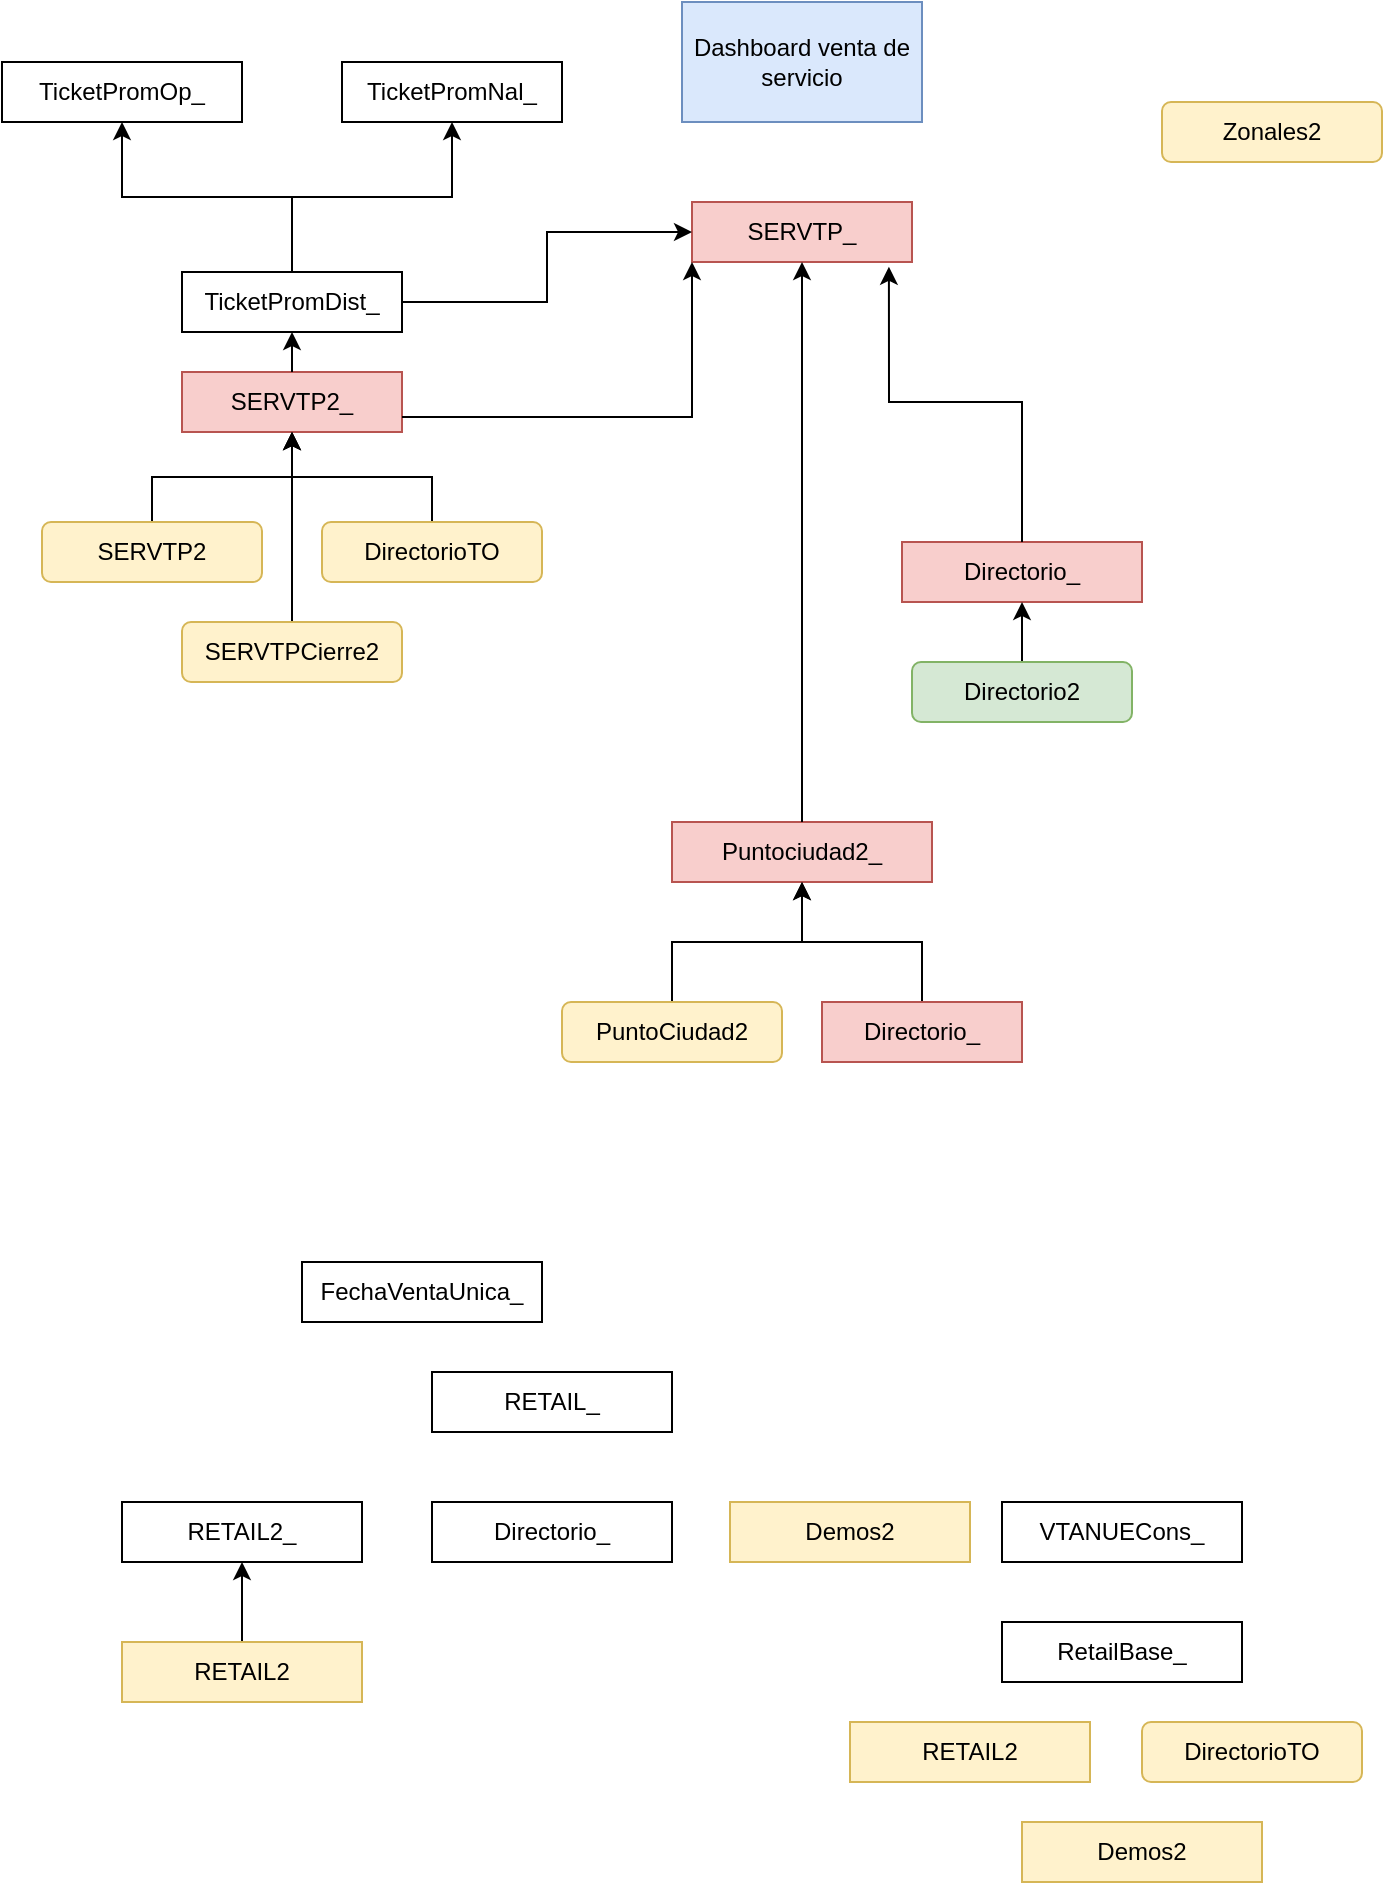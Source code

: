 <mxfile version="24.8.3">
  <diagram name="Página-1" id="iNefPiDeaZyFKO4GOJpb">
    <mxGraphModel dx="1877" dy="522" grid="1" gridSize="10" guides="1" tooltips="1" connect="1" arrows="1" fold="1" page="1" pageScale="1" pageWidth="827" pageHeight="1169" math="0" shadow="0">
      <root>
        <mxCell id="0" />
        <mxCell id="1" parent="0" />
        <mxCell id="RzLGPy--Rjvrpz-opvB2-1" value="Dashboard venta de servicio" style="rounded=0;whiteSpace=wrap;html=1;fillColor=#dae8fc;strokeColor=#6c8ebf;" vertex="1" parent="1">
          <mxGeometry x="330" y="40" width="120" height="60" as="geometry" />
        </mxCell>
        <mxCell id="RzLGPy--Rjvrpz-opvB2-2" value="SERVTP_" style="rounded=0;whiteSpace=wrap;html=1;fillColor=#f8cecc;strokeColor=#b85450;" vertex="1" parent="1">
          <mxGeometry x="335" y="140" width="110" height="30" as="geometry" />
        </mxCell>
        <mxCell id="RzLGPy--Rjvrpz-opvB2-3" value="SERVTP2_" style="rounded=0;whiteSpace=wrap;html=1;fillColor=#f8cecc;strokeColor=#b85450;" vertex="1" parent="1">
          <mxGeometry x="80" y="225" width="110" height="30" as="geometry" />
        </mxCell>
        <mxCell id="RzLGPy--Rjvrpz-opvB2-4" value="Puntociudad2_" style="rounded=0;whiteSpace=wrap;html=1;fillColor=#f8cecc;strokeColor=#b85450;" vertex="1" parent="1">
          <mxGeometry x="325" y="450" width="130" height="30" as="geometry" />
        </mxCell>
        <mxCell id="RzLGPy--Rjvrpz-opvB2-6" value="TicketPromOp_" style="rounded=0;whiteSpace=wrap;html=1;" vertex="1" parent="1">
          <mxGeometry x="-10" y="70" width="120" height="30" as="geometry" />
        </mxCell>
        <mxCell id="RzLGPy--Rjvrpz-opvB2-7" value="FechaVentaUnica_" style="rounded=0;whiteSpace=wrap;html=1;" vertex="1" parent="1">
          <mxGeometry x="140" y="670" width="120" height="30" as="geometry" />
        </mxCell>
        <mxCell id="RzLGPy--Rjvrpz-opvB2-10" value="Directorio_" style="rounded=0;whiteSpace=wrap;html=1;fillColor=#f8cecc;strokeColor=#b85450;" vertex="1" parent="1">
          <mxGeometry x="440" y="310" width="120" height="30" as="geometry" />
        </mxCell>
        <mxCell id="RzLGPy--Rjvrpz-opvB2-32" style="edgeStyle=orthogonalEdgeStyle;rounded=0;orthogonalLoop=1;jettySize=auto;html=1;exitX=0.5;exitY=0;exitDx=0;exitDy=0;entryX=0.5;entryY=1;entryDx=0;entryDy=0;" edge="1" parent="1" source="RzLGPy--Rjvrpz-opvB2-13" target="RzLGPy--Rjvrpz-opvB2-3">
          <mxGeometry relative="1" as="geometry" />
        </mxCell>
        <mxCell id="RzLGPy--Rjvrpz-opvB2-13" value="SERVTP2" style="rounded=1;whiteSpace=wrap;html=1;fillColor=#fff2cc;strokeColor=#d6b656;" vertex="1" parent="1">
          <mxGeometry x="10" y="300" width="110" height="30" as="geometry" />
        </mxCell>
        <mxCell id="RzLGPy--Rjvrpz-opvB2-33" style="edgeStyle=orthogonalEdgeStyle;rounded=0;orthogonalLoop=1;jettySize=auto;html=1;exitX=0.5;exitY=0;exitDx=0;exitDy=0;entryX=0.5;entryY=1;entryDx=0;entryDy=0;" edge="1" parent="1" source="RzLGPy--Rjvrpz-opvB2-16" target="RzLGPy--Rjvrpz-opvB2-3">
          <mxGeometry relative="1" as="geometry" />
        </mxCell>
        <mxCell id="RzLGPy--Rjvrpz-opvB2-16" value="DirectorioTO" style="rounded=1;whiteSpace=wrap;html=1;fillColor=#fff2cc;strokeColor=#d6b656;" vertex="1" parent="1">
          <mxGeometry x="150" y="300" width="110" height="30" as="geometry" />
        </mxCell>
        <mxCell id="RzLGPy--Rjvrpz-opvB2-34" style="edgeStyle=orthogonalEdgeStyle;rounded=0;orthogonalLoop=1;jettySize=auto;html=1;exitX=0.5;exitY=0;exitDx=0;exitDy=0;entryX=0.5;entryY=1;entryDx=0;entryDy=0;" edge="1" parent="1" source="RzLGPy--Rjvrpz-opvB2-18" target="RzLGPy--Rjvrpz-opvB2-3">
          <mxGeometry relative="1" as="geometry" />
        </mxCell>
        <mxCell id="RzLGPy--Rjvrpz-opvB2-18" value="SERVTPCierre2" style="rounded=1;whiteSpace=wrap;html=1;fillColor=#fff2cc;strokeColor=#d6b656;" vertex="1" parent="1">
          <mxGeometry x="80" y="350" width="110" height="30" as="geometry" />
        </mxCell>
        <mxCell id="RzLGPy--Rjvrpz-opvB2-38" style="edgeStyle=orthogonalEdgeStyle;rounded=0;orthogonalLoop=1;jettySize=auto;html=1;exitX=0.5;exitY=0;exitDx=0;exitDy=0;entryX=0.5;entryY=1;entryDx=0;entryDy=0;" edge="1" parent="1" source="RzLGPy--Rjvrpz-opvB2-19" target="RzLGPy--Rjvrpz-opvB2-4">
          <mxGeometry relative="1" as="geometry">
            <mxPoint x="390" y="490" as="targetPoint" />
          </mxGeometry>
        </mxCell>
        <mxCell id="RzLGPy--Rjvrpz-opvB2-19" value="PuntoCiudad2" style="rounded=1;whiteSpace=wrap;html=1;fillColor=#fff2cc;strokeColor=#d6b656;" vertex="1" parent="1">
          <mxGeometry x="270" y="540" width="110" height="30" as="geometry" />
        </mxCell>
        <mxCell id="RzLGPy--Rjvrpz-opvB2-39" style="edgeStyle=orthogonalEdgeStyle;rounded=0;orthogonalLoop=1;jettySize=auto;html=1;exitX=0.5;exitY=0;exitDx=0;exitDy=0;entryX=0.5;entryY=1;entryDx=0;entryDy=0;" edge="1" parent="1" source="RzLGPy--Rjvrpz-opvB2-20" target="RzLGPy--Rjvrpz-opvB2-4">
          <mxGeometry relative="1" as="geometry" />
        </mxCell>
        <mxCell id="RzLGPy--Rjvrpz-opvB2-20" value="Directorio_" style="rounded=0;whiteSpace=wrap;html=1;fillColor=#f8cecc;strokeColor=#b85450;" vertex="1" parent="1">
          <mxGeometry x="400" y="540" width="100" height="30" as="geometry" />
        </mxCell>
        <mxCell id="RzLGPy--Rjvrpz-opvB2-40" style="edgeStyle=orthogonalEdgeStyle;rounded=0;orthogonalLoop=1;jettySize=auto;html=1;exitX=0.5;exitY=0;exitDx=0;exitDy=0;entryX=0.5;entryY=1;entryDx=0;entryDy=0;" edge="1" parent="1" source="RzLGPy--Rjvrpz-opvB2-21" target="RzLGPy--Rjvrpz-opvB2-10">
          <mxGeometry relative="1" as="geometry" />
        </mxCell>
        <mxCell id="RzLGPy--Rjvrpz-opvB2-21" value="Directorio2" style="rounded=1;whiteSpace=wrap;html=1;fillColor=#d5e8d4;strokeColor=#82b366;" vertex="1" parent="1">
          <mxGeometry x="445" y="370" width="110" height="30" as="geometry" />
        </mxCell>
        <mxCell id="RzLGPy--Rjvrpz-opvB2-22" value="Zonales2" style="rounded=1;whiteSpace=wrap;html=1;fillColor=#fff2cc;strokeColor=#d6b656;" vertex="1" parent="1">
          <mxGeometry x="570" y="90" width="110" height="30" as="geometry" />
        </mxCell>
        <mxCell id="RzLGPy--Rjvrpz-opvB2-24" value="TicketPromNal_" style="rounded=0;whiteSpace=wrap;html=1;" vertex="1" parent="1">
          <mxGeometry x="160" y="70" width="110" height="30" as="geometry" />
        </mxCell>
        <mxCell id="RzLGPy--Rjvrpz-opvB2-29" style="edgeStyle=orthogonalEdgeStyle;rounded=0;orthogonalLoop=1;jettySize=auto;html=1;exitX=0.5;exitY=0;exitDx=0;exitDy=0;entryX=0.5;entryY=1;entryDx=0;entryDy=0;" edge="1" parent="1" source="RzLGPy--Rjvrpz-opvB2-25" target="RzLGPy--Rjvrpz-opvB2-6">
          <mxGeometry relative="1" as="geometry" />
        </mxCell>
        <mxCell id="RzLGPy--Rjvrpz-opvB2-30" style="edgeStyle=orthogonalEdgeStyle;rounded=0;orthogonalLoop=1;jettySize=auto;html=1;exitX=0.5;exitY=0;exitDx=0;exitDy=0;entryX=0.5;entryY=1;entryDx=0;entryDy=0;" edge="1" parent="1" source="RzLGPy--Rjvrpz-opvB2-25" target="RzLGPy--Rjvrpz-opvB2-24">
          <mxGeometry relative="1" as="geometry">
            <mxPoint x="200" y="130" as="targetPoint" />
          </mxGeometry>
        </mxCell>
        <mxCell id="RzLGPy--Rjvrpz-opvB2-35" style="edgeStyle=orthogonalEdgeStyle;rounded=0;orthogonalLoop=1;jettySize=auto;html=1;exitX=1;exitY=0.5;exitDx=0;exitDy=0;entryX=0;entryY=0.5;entryDx=0;entryDy=0;" edge="1" parent="1" source="RzLGPy--Rjvrpz-opvB2-25" target="RzLGPy--Rjvrpz-opvB2-2">
          <mxGeometry relative="1" as="geometry" />
        </mxCell>
        <mxCell id="RzLGPy--Rjvrpz-opvB2-25" value="TicketPromDist_" style="rounded=0;whiteSpace=wrap;html=1;" vertex="1" parent="1">
          <mxGeometry x="80" y="175" width="110" height="30" as="geometry" />
        </mxCell>
        <mxCell id="RzLGPy--Rjvrpz-opvB2-28" style="edgeStyle=orthogonalEdgeStyle;rounded=0;orthogonalLoop=1;jettySize=auto;html=1;exitX=0.5;exitY=0;exitDx=0;exitDy=0;entryX=0.5;entryY=1;entryDx=0;entryDy=0;" edge="1" parent="1" target="RzLGPy--Rjvrpz-opvB2-25">
          <mxGeometry relative="1" as="geometry">
            <mxPoint x="135" y="225" as="sourcePoint" />
          </mxGeometry>
        </mxCell>
        <mxCell id="RzLGPy--Rjvrpz-opvB2-36" style="edgeStyle=orthogonalEdgeStyle;rounded=0;orthogonalLoop=1;jettySize=auto;html=1;exitX=1;exitY=0.75;exitDx=0;exitDy=0;entryX=0;entryY=1;entryDx=0;entryDy=0;" edge="1" parent="1" source="RzLGPy--Rjvrpz-opvB2-3" target="RzLGPy--Rjvrpz-opvB2-2">
          <mxGeometry relative="1" as="geometry">
            <mxPoint x="343" y="174" as="targetPoint" />
          </mxGeometry>
        </mxCell>
        <mxCell id="RzLGPy--Rjvrpz-opvB2-37" style="edgeStyle=orthogonalEdgeStyle;rounded=0;orthogonalLoop=1;jettySize=auto;html=1;exitX=0.5;exitY=0;exitDx=0;exitDy=0;entryX=0.5;entryY=1;entryDx=0;entryDy=0;" edge="1" parent="1" source="RzLGPy--Rjvrpz-opvB2-4" target="RzLGPy--Rjvrpz-opvB2-2">
          <mxGeometry relative="1" as="geometry" />
        </mxCell>
        <mxCell id="RzLGPy--Rjvrpz-opvB2-42" style="edgeStyle=orthogonalEdgeStyle;rounded=0;orthogonalLoop=1;jettySize=auto;html=1;exitX=0.5;exitY=0;exitDx=0;exitDy=0;entryX=0.895;entryY=1.08;entryDx=0;entryDy=0;entryPerimeter=0;" edge="1" parent="1" source="RzLGPy--Rjvrpz-opvB2-10" target="RzLGPy--Rjvrpz-opvB2-2">
          <mxGeometry relative="1" as="geometry" />
        </mxCell>
        <mxCell id="RzLGPy--Rjvrpz-opvB2-48" value="RETAIL_" style="rounded=0;whiteSpace=wrap;html=1;" vertex="1" parent="1">
          <mxGeometry x="205" y="725" width="120" height="30" as="geometry" />
        </mxCell>
        <mxCell id="RzLGPy--Rjvrpz-opvB2-49" value="RETAIL2_" style="rounded=0;whiteSpace=wrap;html=1;" vertex="1" parent="1">
          <mxGeometry x="50" y="790" width="120" height="30" as="geometry" />
        </mxCell>
        <mxCell id="RzLGPy--Rjvrpz-opvB2-50" value="Directorio_" style="rounded=0;whiteSpace=wrap;html=1;" vertex="1" parent="1">
          <mxGeometry x="205" y="790" width="120" height="30" as="geometry" />
        </mxCell>
        <mxCell id="RzLGPy--Rjvrpz-opvB2-51" value="Demos2" style="rounded=0;whiteSpace=wrap;html=1;fillColor=#fff2cc;strokeColor=#d6b656;" vertex="1" parent="1">
          <mxGeometry x="354" y="790" width="120" height="30" as="geometry" />
        </mxCell>
        <mxCell id="RzLGPy--Rjvrpz-opvB2-53" style="edgeStyle=orthogonalEdgeStyle;rounded=0;orthogonalLoop=1;jettySize=auto;html=1;exitX=0.5;exitY=0;exitDx=0;exitDy=0;entryX=0.5;entryY=1;entryDx=0;entryDy=0;" edge="1" parent="1" source="RzLGPy--Rjvrpz-opvB2-52" target="RzLGPy--Rjvrpz-opvB2-49">
          <mxGeometry relative="1" as="geometry" />
        </mxCell>
        <mxCell id="RzLGPy--Rjvrpz-opvB2-52" value="RETAIL2" style="rounded=0;whiteSpace=wrap;html=1;fillColor=#fff2cc;strokeColor=#d6b656;" vertex="1" parent="1">
          <mxGeometry x="50" y="860" width="120" height="30" as="geometry" />
        </mxCell>
        <mxCell id="RzLGPy--Rjvrpz-opvB2-55" value="VTANUECons_" style="rounded=0;whiteSpace=wrap;html=1;" vertex="1" parent="1">
          <mxGeometry x="490" y="790" width="120" height="30" as="geometry" />
        </mxCell>
        <mxCell id="RzLGPy--Rjvrpz-opvB2-56" value="RetailBase_" style="rounded=0;whiteSpace=wrap;html=1;" vertex="1" parent="1">
          <mxGeometry x="490" y="850" width="120" height="30" as="geometry" />
        </mxCell>
        <mxCell id="RzLGPy--Rjvrpz-opvB2-57" value="RETAIL2" style="rounded=0;whiteSpace=wrap;html=1;fillColor=#fff2cc;strokeColor=#d6b656;" vertex="1" parent="1">
          <mxGeometry x="414" y="900" width="120" height="30" as="geometry" />
        </mxCell>
        <mxCell id="RzLGPy--Rjvrpz-opvB2-58" value="Demos2" style="rounded=0;whiteSpace=wrap;html=1;fillColor=#fff2cc;strokeColor=#d6b656;" vertex="1" parent="1">
          <mxGeometry x="500" y="950" width="120" height="30" as="geometry" />
        </mxCell>
        <mxCell id="RzLGPy--Rjvrpz-opvB2-59" value="DirectorioTO" style="rounded=1;whiteSpace=wrap;html=1;fillColor=#fff2cc;strokeColor=#d6b656;" vertex="1" parent="1">
          <mxGeometry x="560" y="900" width="110" height="30" as="geometry" />
        </mxCell>
      </root>
    </mxGraphModel>
  </diagram>
</mxfile>

